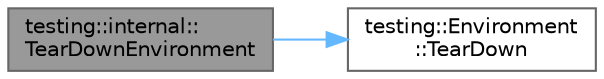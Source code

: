 digraph "testing::internal::TearDownEnvironment"
{
 // LATEX_PDF_SIZE
  bgcolor="transparent";
  edge [fontname=Helvetica,fontsize=10,labelfontname=Helvetica,labelfontsize=10];
  node [fontname=Helvetica,fontsize=10,shape=box,height=0.2,width=0.4];
  rankdir="LR";
  Node1 [id="Node000001",label="testing::internal::\lTearDownEnvironment",height=0.2,width=0.4,color="gray40", fillcolor="grey60", style="filled", fontcolor="black",tooltip=" "];
  Node1 -> Node2 [id="edge1_Node000001_Node000002",color="steelblue1",style="solid",tooltip=" "];
  Node2 [id="Node000002",label="testing::Environment\l::TearDown",height=0.2,width=0.4,color="grey40", fillcolor="white", style="filled",URL="$classtesting_1_1_environment.html#a039bdaa705c46b9b88234cf4d3bb6254",tooltip=" "];
}
